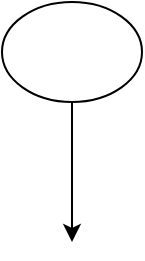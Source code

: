 <mxfile version="15.6.8" type="github">
  <diagram id="GQXadRSxt_P2eG3wc91t" name="Page-1">
    <mxGraphModel dx="946" dy="511" grid="1" gridSize="10" guides="1" tooltips="1" connect="1" arrows="1" fold="1" page="1" pageScale="1" pageWidth="827" pageHeight="1169" math="0" shadow="0">
      <root>
        <mxCell id="0" />
        <mxCell id="1" parent="0" />
        <mxCell id="QrJliiHwLaIzrrKKnuS_-2" style="edgeStyle=orthogonalEdgeStyle;rounded=0;orthogonalLoop=1;jettySize=auto;html=1;" edge="1" parent="1" source="QrJliiHwLaIzrrKKnuS_-1">
          <mxGeometry relative="1" as="geometry">
            <mxPoint x="379" y="120" as="targetPoint" />
          </mxGeometry>
        </mxCell>
        <mxCell id="QrJliiHwLaIzrrKKnuS_-1" value="" style="ellipse;whiteSpace=wrap;html=1;" vertex="1" parent="1">
          <mxGeometry x="344" width="70" height="50" as="geometry" />
        </mxCell>
      </root>
    </mxGraphModel>
  </diagram>
</mxfile>
